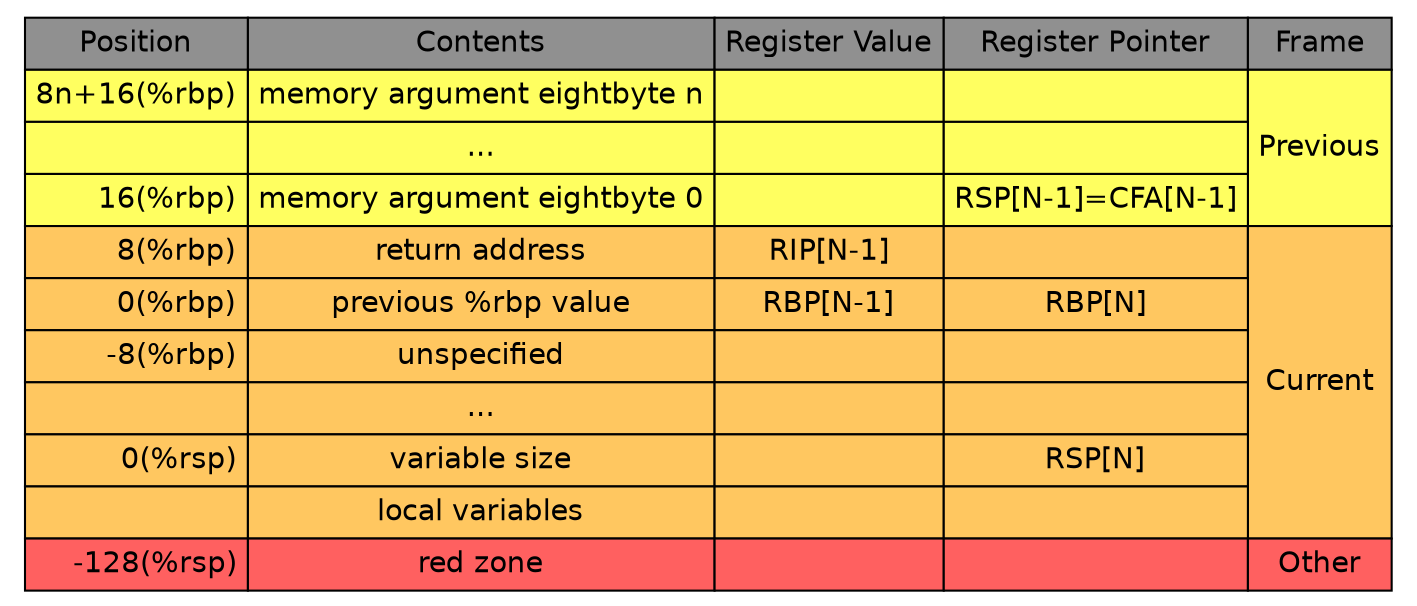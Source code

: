 digraph {
    bgcolor="transparent"

    # Nodes
    node [ shape=none fontname=Helvetica ]

    n0 [ label = <
        <table border="0" cellborder="1" cellspacing="0" cellpadding="4">
            <tr>
                <td bgcolor="#909090" >Position</td>
                <td bgcolor="#909090" >Contents</td>
                <td bgcolor="#909090" >Register Value</td>
                <td bgcolor="#909090" >Register Pointer</td>
                <td bgcolor="#909090" >Frame</td>
            </tr>
            <tr>
                <td bgcolor="#ffff60" align="right">8n+16(%rbp)</td>
                <td bgcolor="#ffff60">memory argument eightbyte n</td>
                <td bgcolor="#ffff60"> </td>
                <td bgcolor="#ffff60"> </td>
                <td bgcolor="#ffff60" rowspan="3">Previous</td>
            </tr>
            <tr>
                <td bgcolor="#ffff60" align="right"></td>
                <td bgcolor="#ffff60">...</td>
                <td bgcolor="#ffff60"> </td>
                <td bgcolor="#ffff60"> </td>
            </tr>
            <tr>
                <td bgcolor="#ffff60" align="right">16(%rbp)</td>
                <td bgcolor="#ffff60">memory argument eightbyte 0</td>
                <td bgcolor="#ffff60"> </td>
                <td bgcolor="#ffff60">RSP[N-1]=CFA[N-1]</td>
            </tr>
            <tr>
                <td bgcolor="#ffc760" align="right">8(%rbp)</td>
                <td bgcolor="#ffc760">return address</td>
                <td bgcolor="#ffc760">RIP[N-1]</td>
                <td bgcolor="#ffc760"> </td>
                <td bgcolor="#ffc760" rowspan="6">Current</td>
            </tr>
            <tr>
                <td bgcolor="#ffc760" align="right">0(%rbp)</td>
                <td bgcolor="#ffc760">previous %rbp value</td>
                <td bgcolor="#ffc760">RBP[N-1]</td>
                <td bgcolor="#ffc760">RBP[N]</td>
            </tr>
            <tr>
                <td bgcolor="#ffc760" align="right">-8(%rbp)</td>
                <td bgcolor="#ffc760">unspecified</td>
                <td bgcolor="#ffc760"> </td>
                <td bgcolor="#ffc760"> </td>
            </tr>
            <tr>
                <td bgcolor="#ffc760" align="right"> </td>
                <td bgcolor="#ffc760">...</td>
                <td bgcolor="#ffc760"> </td>
                <td bgcolor="#ffc760"> </td>
            </tr>
            <tr>
                <td bgcolor="#ffc760" align="right">0(%rsp)</td>
                <td bgcolor="#ffc760">variable size</td>
                <td bgcolor="#ffc760"> </td>
                <td bgcolor="#ffc760">RSP[N]</td>
            </tr>
            <tr>
                <td bgcolor="#ffc760" align="right"> </td>
                <td bgcolor="#ffc760">local variables</td>
                <td bgcolor="#ffc760"> </td>
                <td bgcolor="#ffc760"> </td>
            </tr>
            <tr>
                <td bgcolor="#ff6060" align="right">-128(%rsp)</td>
                <td bgcolor="#ff6060">red zone</td>
                <td bgcolor="#ff6060"> </td>
                <td bgcolor="#ff6060"> </td>
                <td bgcolor="#ff6060" rowspan="6">Other</td>
            </tr>
        </table>
    > ]
}